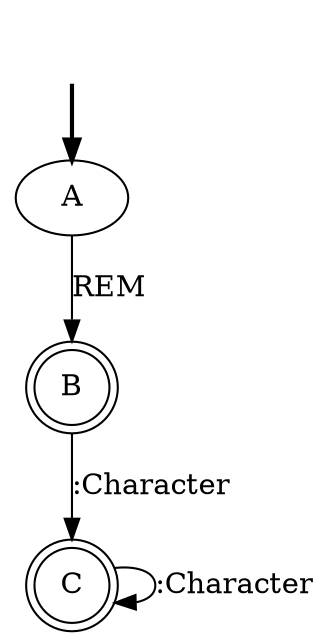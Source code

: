digraph {
	fake [style=invisible]
	A [root=true]
	C [shape=doublecircle]
	B [shape=doublecircle]
	fake -> A [style=bold]
	A -> B [label=REM]
	B -> C [label=":Character"]
	C -> C [label=":Character"]
}
